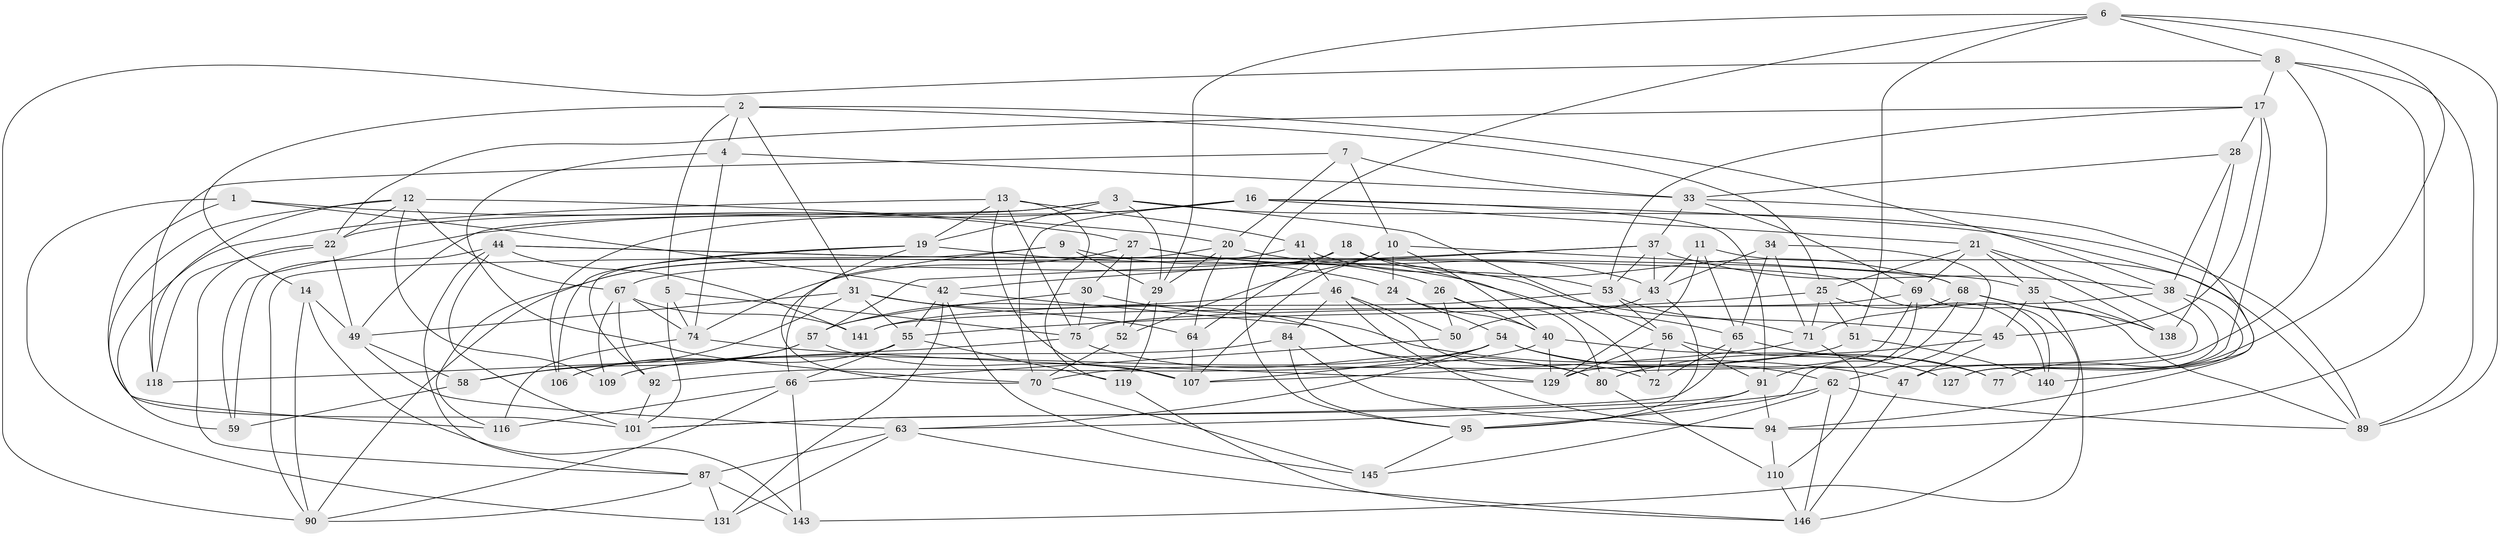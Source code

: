 // original degree distribution, {4: 1.0}
// Generated by graph-tools (version 1.1) at 2025/42/03/06/25 10:42:25]
// undirected, 93 vertices, 240 edges
graph export_dot {
graph [start="1"]
  node [color=gray90,style=filled];
  1;
  2 [super="+126"];
  3 [super="+105"];
  4;
  5;
  6 [super="+88"];
  7;
  8 [super="+15"];
  9;
  10 [super="+142"];
  11;
  12 [super="+99"];
  13 [super="+78"];
  14;
  16 [super="+23"];
  17 [super="+104"];
  18;
  19 [super="+136"];
  20 [super="+36"];
  21 [super="+39"];
  22 [super="+113"];
  24;
  25 [super="+117"];
  26;
  27 [super="+32"];
  28;
  29 [super="+112"];
  30;
  31 [super="+48"];
  33 [super="+139"];
  34;
  35 [super="+83"];
  37 [super="+76"];
  38 [super="+114"];
  40 [super="+61"];
  41;
  42 [super="+98"];
  43 [super="+96"];
  44 [super="+86"];
  45 [super="+85"];
  46 [super="+60"];
  47;
  49 [super="+123"];
  50;
  51;
  52;
  53 [super="+135"];
  54 [super="+73"];
  55 [super="+144"];
  56 [super="+124"];
  57 [super="+97"];
  58;
  59;
  62 [super="+147"];
  63 [super="+100"];
  64;
  65 [super="+93"];
  66 [super="+102"];
  67 [super="+81"];
  68 [super="+121"];
  69 [super="+111"];
  70 [super="+134"];
  71 [super="+82"];
  72;
  74 [super="+79"];
  75 [super="+103"];
  77;
  80 [super="+132"];
  84;
  87 [super="+115"];
  89 [super="+128"];
  90 [super="+122"];
  91 [super="+120"];
  92;
  94 [super="+130"];
  95 [super="+137"];
  101 [super="+125"];
  106;
  107 [super="+108"];
  109;
  110;
  116;
  118;
  119;
  127;
  129 [super="+133"];
  131;
  138;
  140;
  141;
  143;
  145;
  146 [super="+148"];
  1 -- 101;
  1 -- 131;
  1 -- 42;
  1 -- 27;
  2 -- 4;
  2 -- 31;
  2 -- 5;
  2 -- 38;
  2 -- 14;
  2 -- 25;
  3 -- 89;
  3 -- 29;
  3 -- 49;
  3 -- 19;
  3 -- 22;
  3 -- 56;
  4 -- 33;
  4 -- 70;
  4 -- 74;
  5 -- 74;
  5 -- 101;
  5 -- 75;
  6 -- 51;
  6 -- 77;
  6 -- 89;
  6 -- 8;
  6 -- 95;
  6 -- 29;
  7 -- 118;
  7 -- 20;
  7 -- 10;
  7 -- 33;
  8 -- 47;
  8 -- 17;
  8 -- 89;
  8 -- 90;
  8 -- 94;
  9 -- 66;
  9 -- 29;
  9 -- 26;
  9 -- 90;
  10 -- 40;
  10 -- 24;
  10 -- 35;
  10 -- 52;
  10 -- 107;
  11 -- 129;
  11 -- 43;
  11 -- 89;
  11 -- 65;
  12 -- 116;
  12 -- 20;
  12 -- 22;
  12 -- 67;
  12 -- 109;
  12 -- 118;
  13 -- 75;
  13 -- 107;
  13 -- 19;
  13 -- 41;
  13 -- 59;
  13 -- 119;
  14 -- 143;
  14 -- 90;
  14 -- 49;
  16 -- 106;
  16 -- 70;
  16 -- 59;
  16 -- 91;
  16 -- 94;
  16 -- 21;
  17 -- 127;
  17 -- 22;
  17 -- 28;
  17 -- 53;
  17 -- 45;
  18 -- 68;
  18 -- 72;
  18 -- 64;
  18 -- 67;
  19 -- 92;
  19 -- 24;
  19 -- 106;
  19 -- 70;
  20 -- 43;
  20 -- 64;
  20 -- 116;
  20 -- 29;
  21 -- 25;
  21 -- 35;
  21 -- 138;
  21 -- 80;
  21 -- 69;
  22 -- 49;
  22 -- 87;
  22 -- 118;
  24 -- 54;
  24 -- 40;
  25 -- 51;
  25 -- 71;
  25 -- 140;
  25 -- 55;
  26 -- 50;
  26 -- 80;
  26 -- 40;
  27 -- 30;
  27 -- 45;
  27 -- 65;
  27 -- 52;
  27 -- 74;
  28 -- 33;
  28 -- 138;
  28 -- 38;
  29 -- 119;
  29 -- 52;
  30 -- 75;
  30 -- 57;
  30 -- 47;
  31 -- 80;
  31 -- 58;
  31 -- 64;
  31 -- 49;
  31 -- 55;
  33 -- 69;
  33 -- 140;
  33 -- 37;
  34 -- 43;
  34 -- 62;
  34 -- 65;
  34 -- 71;
  35 -- 45 [weight=2];
  35 -- 138;
  35 -- 143;
  37 -- 53;
  37 -- 57;
  37 -- 42;
  37 -- 43;
  37 -- 38;
  38 -- 127;
  38 -- 75;
  38 -- 77;
  40 -- 92;
  40 -- 129;
  40 -- 127;
  41 -- 46;
  41 -- 90;
  41 -- 53;
  42 -- 131;
  42 -- 145;
  42 -- 129;
  42 -- 55;
  43 -- 50;
  43 -- 95;
  44 -- 140;
  44 -- 87;
  44 -- 101;
  44 -- 59;
  44 -- 68;
  44 -- 141;
  45 -- 80;
  45 -- 47;
  46 -- 72;
  46 -- 57;
  46 -- 50;
  46 -- 84;
  46 -- 94;
  47 -- 146;
  49 -- 58;
  49 -- 63;
  50 -- 66;
  51 -- 140;
  51 -- 70;
  52 -- 70;
  53 -- 141;
  53 -- 71;
  53 -- 56;
  54 -- 109;
  54 -- 77;
  54 -- 63;
  54 -- 62;
  54 -- 107;
  55 -- 66;
  55 -- 119;
  55 -- 106;
  56 -- 72;
  56 -- 91;
  56 -- 129;
  56 -- 127;
  57 -- 106;
  57 -- 58;
  57 -- 107;
  58 -- 59;
  62 -- 89;
  62 -- 145;
  62 -- 146;
  62 -- 63;
  63 -- 131;
  63 -- 87;
  63 -- 146;
  64 -- 107;
  65 -- 101;
  65 -- 72;
  65 -- 77;
  66 -- 143;
  66 -- 90;
  66 -- 116;
  67 -- 74;
  67 -- 141;
  67 -- 109;
  67 -- 92;
  68 -- 138;
  68 -- 71;
  68 -- 89;
  68 -- 95;
  69 -- 129;
  69 -- 146;
  69 -- 91;
  69 -- 141;
  70 -- 145;
  71 -- 110;
  71 -- 107;
  74 -- 116;
  74 -- 129;
  75 -- 80;
  75 -- 118;
  80 -- 110;
  84 -- 109;
  84 -- 95;
  84 -- 94;
  87 -- 131;
  87 -- 90;
  87 -- 143;
  91 -- 95;
  91 -- 101;
  91 -- 94;
  92 -- 101;
  94 -- 110;
  95 -- 145;
  110 -- 146;
  119 -- 146;
}
